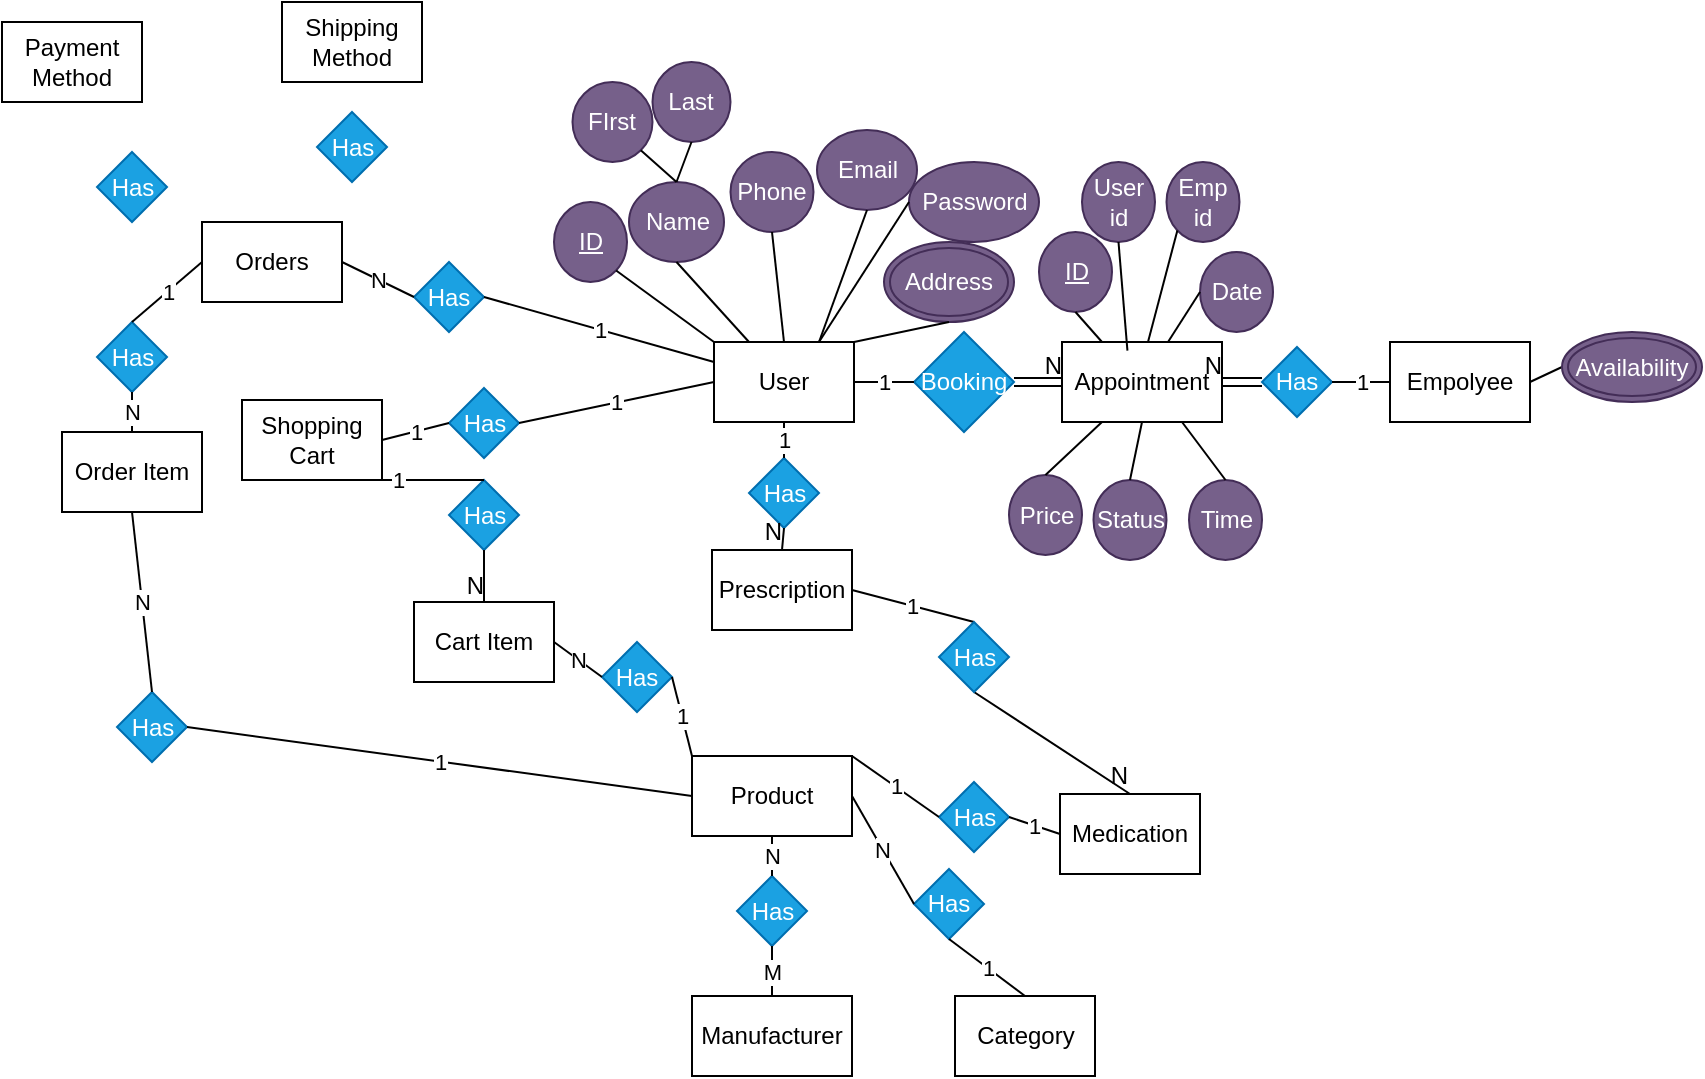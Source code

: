 <mxfile>
    <diagram id="TQx_pa-THHIWWzz3CzJG" name="Page-1">
        <mxGraphModel dx="1638" dy="1426" grid="1" gridSize="10" guides="1" tooltips="1" connect="1" arrows="1" fold="1" page="1" pageScale="1" pageWidth="850" pageHeight="1100" math="0" shadow="0">
            <root>
                <mxCell id="0"/>
                <mxCell id="1" parent="0"/>
                <mxCell id="3" value="Manufacturer" style="rounded=0;whiteSpace=wrap;html=1;" parent="1" vertex="1">
                    <mxGeometry x="325" y="427" width="80" height="40" as="geometry"/>
                </mxCell>
                <mxCell id="5" value="User" style="rounded=0;whiteSpace=wrap;html=1;" parent="1" vertex="1">
                    <mxGeometry x="336" y="100" width="70" height="40" as="geometry"/>
                </mxCell>
                <mxCell id="6" value="Prescription" style="rounded=0;whiteSpace=wrap;html=1;" parent="1" vertex="1">
                    <mxGeometry x="335" y="204" width="70" height="40" as="geometry"/>
                </mxCell>
                <mxCell id="7" value="Medication" style="rounded=0;whiteSpace=wrap;html=1;" parent="1" vertex="1">
                    <mxGeometry x="509" y="326" width="70" height="40" as="geometry"/>
                </mxCell>
                <mxCell id="8" value="Product" style="rounded=0;whiteSpace=wrap;html=1;" parent="1" vertex="1">
                    <mxGeometry x="325" y="307" width="80" height="40" as="geometry"/>
                </mxCell>
                <mxCell id="9" value="Empolyee" style="rounded=0;whiteSpace=wrap;html=1;" parent="1" vertex="1">
                    <mxGeometry x="674" y="100" width="70" height="40" as="geometry"/>
                </mxCell>
                <mxCell id="10" value="Appointment" style="rounded=0;whiteSpace=wrap;html=1;" parent="1" vertex="1">
                    <mxGeometry x="510" y="100" width="80" height="40" as="geometry"/>
                </mxCell>
                <mxCell id="11" value="Booking" style="rhombus;whiteSpace=wrap;html=1;fillColor=#1ba1e2;fontColor=#ffffff;strokeColor=#006EAF;" parent="1" vertex="1">
                    <mxGeometry x="436" y="95" width="50" height="50" as="geometry"/>
                </mxCell>
                <mxCell id="15" value="Has" style="rhombus;whiteSpace=wrap;html=1;fillColor=#1ba1e2;fontColor=#ffffff;strokeColor=#006EAF;" parent="1" vertex="1">
                    <mxGeometry x="610" y="102.5" width="35" height="35" as="geometry"/>
                </mxCell>
                <mxCell id="20" value="" style="shape=link;html=1;rounded=0;exitX=1;exitY=0.5;exitDx=0;exitDy=0;entryX=0;entryY=0.5;entryDx=0;entryDy=0;" parent="1" source="11" target="10" edge="1">
                    <mxGeometry relative="1" as="geometry">
                        <mxPoint x="400" y="160" as="sourcePoint"/>
                        <mxPoint x="560" y="160" as="targetPoint"/>
                    </mxGeometry>
                </mxCell>
                <mxCell id="21" value="N" style="resizable=0;html=1;align=right;verticalAlign=bottom;" parent="20" connectable="0" vertex="1">
                    <mxGeometry x="1" relative="1" as="geometry"/>
                </mxCell>
                <mxCell id="22" value="1" style="endArrow=none;html=1;rounded=0;exitX=1;exitY=0.5;exitDx=0;exitDy=0;entryX=0;entryY=0.5;entryDx=0;entryDy=0;" parent="1" source="5" target="11" edge="1">
                    <mxGeometry relative="1" as="geometry">
                        <mxPoint x="310" y="240" as="sourcePoint"/>
                        <mxPoint x="470" y="240" as="targetPoint"/>
                    </mxGeometry>
                </mxCell>
                <mxCell id="25" value="1" style="endArrow=none;html=1;rounded=0;exitX=1;exitY=0.5;exitDx=0;exitDy=0;entryX=0;entryY=0.5;entryDx=0;entryDy=0;" parent="1" source="15" target="9" edge="1">
                    <mxGeometry relative="1" as="geometry">
                        <mxPoint x="534" y="155" as="sourcePoint"/>
                        <mxPoint x="720" y="90" as="targetPoint"/>
                    </mxGeometry>
                </mxCell>
                <mxCell id="26" value="" style="endArrow=none;html=1;rounded=0;exitX=1;exitY=0.5;exitDx=0;exitDy=0;entryX=0;entryY=0.5;entryDx=0;entryDy=0;" parent="1" source="9" target="37" edge="1">
                    <mxGeometry relative="1" as="geometry">
                        <mxPoint x="734" y="125" as="sourcePoint"/>
                        <mxPoint x="784" y="125" as="targetPoint"/>
                    </mxGeometry>
                </mxCell>
                <mxCell id="29" value="Has" style="rhombus;whiteSpace=wrap;html=1;fillColor=#1ba1e2;fontColor=#ffffff;strokeColor=#006EAF;" vertex="1" parent="1">
                    <mxGeometry x="353.5" y="158" width="35" height="35" as="geometry"/>
                </mxCell>
                <mxCell id="35" value="Address" style="ellipse;shape=doubleEllipse;margin=3;whiteSpace=wrap;html=1;align=center;fillColor=#76608a;fontColor=#ffffff;strokeColor=#432D57;" vertex="1" parent="1">
                    <mxGeometry x="421" y="50" width="65" height="40" as="geometry"/>
                </mxCell>
                <mxCell id="36" value="" style="endArrow=none;html=1;rounded=0;exitX=1;exitY=0;exitDx=0;exitDy=0;entryX=0.5;entryY=1;entryDx=0;entryDy=0;" edge="1" parent="1" source="5" target="35">
                    <mxGeometry relative="1" as="geometry">
                        <mxPoint x="330" y="80" as="sourcePoint"/>
                        <mxPoint x="490" y="80" as="targetPoint"/>
                    </mxGeometry>
                </mxCell>
                <mxCell id="37" value="Availability" style="ellipse;shape=doubleEllipse;margin=3;whiteSpace=wrap;html=1;align=center;fillColor=#76608a;fontColor=#ffffff;strokeColor=#432D57;" vertex="1" parent="1">
                    <mxGeometry x="760" y="95" width="70" height="35" as="geometry"/>
                </mxCell>
                <mxCell id="39" value="1" style="endArrow=none;html=1;rounded=0;exitX=0.5;exitY=0;exitDx=0;exitDy=0;entryX=0.5;entryY=1;entryDx=0;entryDy=0;" edge="1" parent="1" source="29" target="5">
                    <mxGeometry relative="1" as="geometry">
                        <mxPoint x="467" y="323" as="sourcePoint"/>
                        <mxPoint x="470" y="220" as="targetPoint"/>
                    </mxGeometry>
                </mxCell>
                <mxCell id="42" value="1" style="endArrow=none;html=1;rounded=0;entryX=0.5;entryY=0;entryDx=0;entryDy=0;exitX=1;exitY=0.5;exitDx=0;exitDy=0;" edge="1" parent="1" source="6" target="45">
                    <mxGeometry relative="1" as="geometry">
                        <mxPoint x="524" y="262" as="sourcePoint"/>
                        <mxPoint x="544" y="261" as="targetPoint"/>
                    </mxGeometry>
                </mxCell>
                <mxCell id="43" value="" style="endArrow=none;html=1;rounded=0;exitX=0.5;exitY=1;exitDx=0;exitDy=0;entryX=0.5;entryY=0;entryDx=0;entryDy=0;" edge="1" parent="1" source="45" target="7">
                    <mxGeometry relative="1" as="geometry">
                        <mxPoint x="544" y="301" as="sourcePoint"/>
                        <mxPoint x="821" y="326" as="targetPoint"/>
                    </mxGeometry>
                </mxCell>
                <mxCell id="44" value="N" style="resizable=0;html=1;align=right;verticalAlign=bottom;" connectable="0" vertex="1" parent="43">
                    <mxGeometry x="1" relative="1" as="geometry"/>
                </mxCell>
                <mxCell id="45" value="Has" style="rhombus;whiteSpace=wrap;html=1;fillColor=#1ba1e2;fontColor=#ffffff;strokeColor=#006EAF;" vertex="1" parent="1">
                    <mxGeometry x="448.5" y="240" width="35" height="35" as="geometry"/>
                </mxCell>
                <mxCell id="14" value="Has" style="rhombus;whiteSpace=wrap;html=1;fillColor=#1ba1e2;fontColor=#ffffff;strokeColor=#006EAF;" parent="1" vertex="1">
                    <mxGeometry x="448.5" y="320" width="35" height="35" as="geometry"/>
                </mxCell>
                <mxCell id="49" value="1" style="endArrow=none;html=1;rounded=0;exitX=0;exitY=0.5;exitDx=0;exitDy=0;entryX=1;entryY=0.5;entryDx=0;entryDy=0;" edge="1" parent="1" source="7" target="14">
                    <mxGeometry relative="1" as="geometry">
                        <mxPoint x="651" y="316" as="sourcePoint"/>
                        <mxPoint x="480" y="340" as="targetPoint"/>
                    </mxGeometry>
                </mxCell>
                <mxCell id="50" value="1" style="endArrow=none;html=1;rounded=0;entryX=1;entryY=0;entryDx=0;entryDy=0;exitX=0;exitY=0.5;exitDx=0;exitDy=0;" edge="1" parent="1" source="14" target="8">
                    <mxGeometry relative="1" as="geometry">
                        <mxPoint x="450" y="300" as="sourcePoint"/>
                        <mxPoint x="654" y="362" as="targetPoint"/>
                    </mxGeometry>
                </mxCell>
                <mxCell id="51" value="Has" style="rhombus;whiteSpace=wrap;html=1;fillColor=#1ba1e2;fontColor=#ffffff;strokeColor=#006EAF;" vertex="1" parent="1">
                    <mxGeometry x="347.5" y="367" width="35" height="35" as="geometry"/>
                </mxCell>
                <mxCell id="63" value="N" style="endArrow=none;html=1;rounded=0;entryX=0.5;entryY=1;entryDx=0;entryDy=0;exitX=0.5;exitY=0;exitDx=0;exitDy=0;" edge="1" parent="1" source="51" target="8">
                    <mxGeometry relative="1" as="geometry">
                        <mxPoint x="365" y="367" as="sourcePoint"/>
                        <mxPoint x="465" y="357" as="targetPoint"/>
                    </mxGeometry>
                </mxCell>
                <mxCell id="64" value="M" style="endArrow=none;html=1;rounded=0;exitX=0.5;exitY=1;exitDx=0;exitDy=0;entryX=0.5;entryY=0;entryDx=0;entryDy=0;" edge="1" parent="1" source="51" target="3">
                    <mxGeometry relative="1" as="geometry">
                        <mxPoint x="305" y="357" as="sourcePoint"/>
                        <mxPoint x="465" y="357" as="targetPoint"/>
                    </mxGeometry>
                </mxCell>
                <mxCell id="67" value="Category" style="whiteSpace=wrap;html=1;align=center;" vertex="1" parent="1">
                    <mxGeometry x="456.5" y="427" width="70" height="40" as="geometry"/>
                </mxCell>
                <mxCell id="68" value="Has" style="rhombus;whiteSpace=wrap;html=1;fillColor=#1ba1e2;fontColor=#ffffff;strokeColor=#006EAF;" vertex="1" parent="1">
                    <mxGeometry x="436" y="363.5" width="35" height="35" as="geometry"/>
                </mxCell>
                <mxCell id="72" value="N" style="endArrow=none;html=1;rounded=0;exitX=1;exitY=0.5;exitDx=0;exitDy=0;entryX=0;entryY=0.5;entryDx=0;entryDy=0;" edge="1" parent="1" source="8" target="68">
                    <mxGeometry relative="1" as="geometry">
                        <mxPoint x="265" y="337" as="sourcePoint"/>
                        <mxPoint x="425" y="337" as="targetPoint"/>
                    </mxGeometry>
                </mxCell>
                <mxCell id="73" value="1" style="endArrow=none;html=1;rounded=0;exitX=0.5;exitY=1;exitDx=0;exitDy=0;entryX=0.5;entryY=0;entryDx=0;entryDy=0;" edge="1" parent="1" source="68" target="67">
                    <mxGeometry relative="1" as="geometry">
                        <mxPoint x="265" y="337" as="sourcePoint"/>
                        <mxPoint x="425" y="337" as="targetPoint"/>
                    </mxGeometry>
                </mxCell>
                <mxCell id="76" value="" style="endArrow=none;html=1;rounded=0;exitX=0.5;exitY=1;exitDx=0;exitDy=0;entryX=0.5;entryY=0;entryDx=0;entryDy=0;" edge="1" parent="1" source="29" target="6">
                    <mxGeometry relative="1" as="geometry">
                        <mxPoint x="380" y="196" as="sourcePoint"/>
                        <mxPoint x="380" y="221" as="targetPoint"/>
                    </mxGeometry>
                </mxCell>
                <mxCell id="77" value="N" style="resizable=0;html=1;align=right;verticalAlign=bottom;" connectable="0" vertex="1" parent="76">
                    <mxGeometry x="1" relative="1" as="geometry"/>
                </mxCell>
                <mxCell id="78" value="Shopping Cart" style="whiteSpace=wrap;html=1;align=center;" vertex="1" parent="1">
                    <mxGeometry x="100" y="129" width="70" height="40" as="geometry"/>
                </mxCell>
                <mxCell id="79" value="Has" style="rhombus;whiteSpace=wrap;html=1;fillColor=#1ba1e2;fontColor=#ffffff;strokeColor=#006EAF;" vertex="1" parent="1">
                    <mxGeometry x="203.5" y="123" width="35" height="35" as="geometry"/>
                </mxCell>
                <mxCell id="80" value="1" style="endArrow=none;html=1;rounded=0;exitX=1;exitY=0.5;exitDx=0;exitDy=0;entryX=0;entryY=0.5;entryDx=0;entryDy=0;" edge="1" parent="1" source="79" target="5">
                    <mxGeometry relative="1" as="geometry">
                        <mxPoint x="320" y="230" as="sourcePoint"/>
                        <mxPoint x="480" y="230" as="targetPoint"/>
                    </mxGeometry>
                </mxCell>
                <mxCell id="81" value="1" style="endArrow=none;html=1;rounded=0;exitX=1;exitY=0.5;exitDx=0;exitDy=0;entryX=0;entryY=0.5;entryDx=0;entryDy=0;" edge="1" parent="1" source="78" target="79">
                    <mxGeometry relative="1" as="geometry">
                        <mxPoint x="320" y="230" as="sourcePoint"/>
                        <mxPoint x="480" y="230" as="targetPoint"/>
                    </mxGeometry>
                </mxCell>
                <mxCell id="82" value="Cart Item" style="whiteSpace=wrap;html=1;align=center;" vertex="1" parent="1">
                    <mxGeometry x="186" y="230" width="70" height="40" as="geometry"/>
                </mxCell>
                <mxCell id="83" value="Has" style="rhombus;whiteSpace=wrap;html=1;fillColor=#1ba1e2;fontColor=#ffffff;strokeColor=#006EAF;" vertex="1" parent="1">
                    <mxGeometry x="203.5" y="169" width="35" height="35" as="geometry"/>
                </mxCell>
                <mxCell id="84" value="1" style="endArrow=none;html=1;rounded=0;exitX=0.5;exitY=1;exitDx=0;exitDy=0;entryX=0.5;entryY=0;entryDx=0;entryDy=0;" edge="1" parent="1" source="78" target="83">
                    <mxGeometry relative="1" as="geometry">
                        <mxPoint x="320" y="180" as="sourcePoint"/>
                        <mxPoint x="480" y="180" as="targetPoint"/>
                    </mxGeometry>
                </mxCell>
                <mxCell id="85" value="" style="endArrow=none;html=1;rounded=0;exitX=0.5;exitY=1;exitDx=0;exitDy=0;entryX=0.5;entryY=0;entryDx=0;entryDy=0;" edge="1" parent="1" source="83" target="82">
                    <mxGeometry relative="1" as="geometry">
                        <mxPoint x="320" y="180" as="sourcePoint"/>
                        <mxPoint x="480" y="180" as="targetPoint"/>
                    </mxGeometry>
                </mxCell>
                <mxCell id="86" value="N" style="resizable=0;html=1;align=right;verticalAlign=bottom;" connectable="0" vertex="1" parent="85">
                    <mxGeometry x="1" relative="1" as="geometry"/>
                </mxCell>
                <mxCell id="87" value="Has" style="rhombus;whiteSpace=wrap;html=1;fillColor=#1ba1e2;fontColor=#ffffff;strokeColor=#006EAF;" vertex="1" parent="1">
                    <mxGeometry x="280" y="250" width="35" height="35" as="geometry"/>
                </mxCell>
                <mxCell id="89" value="N" style="endArrow=none;html=1;rounded=0;exitX=1;exitY=0.5;exitDx=0;exitDy=0;entryX=0;entryY=0.5;entryDx=0;entryDy=0;" edge="1" parent="1" source="82" target="87">
                    <mxGeometry relative="1" as="geometry">
                        <mxPoint x="320" y="230" as="sourcePoint"/>
                        <mxPoint x="480" y="230" as="targetPoint"/>
                    </mxGeometry>
                </mxCell>
                <mxCell id="91" value="1" style="endArrow=none;html=1;rounded=0;exitX=1;exitY=0.5;exitDx=0;exitDy=0;entryX=0;entryY=0;entryDx=0;entryDy=0;" edge="1" parent="1" source="87" target="8">
                    <mxGeometry relative="1" as="geometry">
                        <mxPoint x="320" y="230" as="sourcePoint"/>
                        <mxPoint x="480" y="230" as="targetPoint"/>
                    </mxGeometry>
                </mxCell>
                <mxCell id="92" value="Orders" style="whiteSpace=wrap;html=1;align=center;" vertex="1" parent="1">
                    <mxGeometry x="80" y="40" width="70" height="40" as="geometry"/>
                </mxCell>
                <mxCell id="93" value="Order Item" style="whiteSpace=wrap;html=1;align=center;" vertex="1" parent="1">
                    <mxGeometry x="10" y="145" width="70" height="40" as="geometry"/>
                </mxCell>
                <mxCell id="94" value="Has" style="rhombus;whiteSpace=wrap;html=1;fillColor=#1ba1e2;fontColor=#ffffff;strokeColor=#006EAF;" vertex="1" parent="1">
                    <mxGeometry x="186" y="60" width="35" height="35" as="geometry"/>
                </mxCell>
                <mxCell id="96" value="Has" style="rhombus;whiteSpace=wrap;html=1;fillColor=#1ba1e2;fontColor=#ffffff;strokeColor=#006EAF;" vertex="1" parent="1">
                    <mxGeometry x="27.5" y="90" width="35" height="35" as="geometry"/>
                </mxCell>
                <mxCell id="98" value="1" style="endArrow=none;html=1;rounded=0;exitX=1;exitY=0.5;exitDx=0;exitDy=0;entryX=0;entryY=0.25;entryDx=0;entryDy=0;" edge="1" parent="1" source="94" target="5">
                    <mxGeometry relative="1" as="geometry">
                        <mxPoint x="180" y="160" as="sourcePoint"/>
                        <mxPoint x="340" y="160" as="targetPoint"/>
                    </mxGeometry>
                </mxCell>
                <mxCell id="99" value="N" style="endArrow=none;html=1;rounded=0;exitX=1;exitY=0.5;exitDx=0;exitDy=0;entryX=0;entryY=0.5;entryDx=0;entryDy=0;" edge="1" parent="1" source="92" target="94">
                    <mxGeometry relative="1" as="geometry">
                        <mxPoint x="180" y="160" as="sourcePoint"/>
                        <mxPoint x="340" y="160" as="targetPoint"/>
                    </mxGeometry>
                </mxCell>
                <mxCell id="100" value="1" style="endArrow=none;html=1;rounded=0;exitX=0;exitY=0.5;exitDx=0;exitDy=0;entryX=0.5;entryY=0;entryDx=0;entryDy=0;" edge="1" parent="1" source="92" target="96">
                    <mxGeometry relative="1" as="geometry">
                        <mxPoint x="180" y="160" as="sourcePoint"/>
                        <mxPoint x="340" y="160" as="targetPoint"/>
                    </mxGeometry>
                </mxCell>
                <mxCell id="101" value="N" style="endArrow=none;html=1;rounded=0;exitX=0.5;exitY=1;exitDx=0;exitDy=0;entryX=0.5;entryY=0;entryDx=0;entryDy=0;" edge="1" parent="1" source="96" target="93">
                    <mxGeometry relative="1" as="geometry">
                        <mxPoint x="180" y="160" as="sourcePoint"/>
                        <mxPoint x="340" y="160" as="targetPoint"/>
                    </mxGeometry>
                </mxCell>
                <mxCell id="103" value="Has" style="rhombus;whiteSpace=wrap;html=1;fillColor=#1ba1e2;fontColor=#ffffff;strokeColor=#006EAF;" vertex="1" parent="1">
                    <mxGeometry x="37.5" y="275" width="35" height="35" as="geometry"/>
                </mxCell>
                <mxCell id="104" value="N" style="endArrow=none;html=1;rounded=0;exitX=0.5;exitY=1;exitDx=0;exitDy=0;entryX=0.5;entryY=0;entryDx=0;entryDy=0;" edge="1" parent="1" source="93" target="103">
                    <mxGeometry relative="1" as="geometry">
                        <mxPoint x="190" y="250" as="sourcePoint"/>
                        <mxPoint x="350" y="250" as="targetPoint"/>
                    </mxGeometry>
                </mxCell>
                <mxCell id="105" value="1" style="endArrow=none;html=1;rounded=0;exitX=1;exitY=0.5;exitDx=0;exitDy=0;entryX=0;entryY=0.5;entryDx=0;entryDy=0;" edge="1" parent="1" source="103" target="8">
                    <mxGeometry relative="1" as="geometry">
                        <mxPoint x="190" y="250" as="sourcePoint"/>
                        <mxPoint x="350" y="250" as="targetPoint"/>
                    </mxGeometry>
                </mxCell>
                <mxCell id="106" value="Payment Method" style="whiteSpace=wrap;html=1;align=center;" vertex="1" parent="1">
                    <mxGeometry x="-20" y="-60" width="70" height="40" as="geometry"/>
                </mxCell>
                <mxCell id="107" value="Shipping&lt;br&gt;Method" style="whiteSpace=wrap;html=1;align=center;" vertex="1" parent="1">
                    <mxGeometry x="120" y="-70" width="70" height="40" as="geometry"/>
                </mxCell>
                <mxCell id="108" value="Has" style="rhombus;whiteSpace=wrap;html=1;fillColor=#1ba1e2;fontColor=#ffffff;strokeColor=#006EAF;" vertex="1" parent="1">
                    <mxGeometry x="27.5" y="5" width="35" height="35" as="geometry"/>
                </mxCell>
                <mxCell id="109" value="Has" style="rhombus;whiteSpace=wrap;html=1;fillColor=#1ba1e2;fontColor=#ffffff;strokeColor=#006EAF;" vertex="1" parent="1">
                    <mxGeometry x="137.5" y="-15" width="35" height="35" as="geometry"/>
                </mxCell>
                <mxCell id="110" value="" style="shape=link;html=1;rounded=0;exitX=0;exitY=0.5;exitDx=0;exitDy=0;entryX=1;entryY=0.5;entryDx=0;entryDy=0;" edge="1" parent="1" source="15" target="10">
                    <mxGeometry relative="1" as="geometry">
                        <mxPoint x="350" y="200" as="sourcePoint"/>
                        <mxPoint x="510" y="200" as="targetPoint"/>
                    </mxGeometry>
                </mxCell>
                <mxCell id="111" value="N" style="resizable=0;html=1;align=right;verticalAlign=bottom;" connectable="0" vertex="1" parent="110">
                    <mxGeometry x="1" relative="1" as="geometry"/>
                </mxCell>
                <mxCell id="112" value="Email" style="ellipse;whiteSpace=wrap;html=1;align=center;fontStyle=0;fillColor=#76608a;fontColor=#ffffff;strokeColor=#432D57;" vertex="1" parent="1">
                    <mxGeometry x="387.5" y="-6" width="50" height="40" as="geometry"/>
                </mxCell>
                <mxCell id="113" value="Phone" style="ellipse;whiteSpace=wrap;html=1;align=center;fontStyle=0;fillColor=#76608a;fontColor=#ffffff;strokeColor=#432D57;" vertex="1" parent="1">
                    <mxGeometry x="344.25" y="5" width="41.5" height="40" as="geometry"/>
                </mxCell>
                <mxCell id="114" value="Last" style="ellipse;whiteSpace=wrap;html=1;align=center;fontStyle=0;fillColor=#76608a;fontColor=#ffffff;strokeColor=#432D57;" vertex="1" parent="1">
                    <mxGeometry x="305.25" y="-40" width="39" height="40" as="geometry"/>
                </mxCell>
                <mxCell id="115" value="FIrst" style="ellipse;whiteSpace=wrap;html=1;align=center;fontStyle=0;fillColor=#76608a;fontColor=#ffffff;strokeColor=#432D57;" vertex="1" parent="1">
                    <mxGeometry x="265.25" y="-30" width="40" height="40" as="geometry"/>
                </mxCell>
                <mxCell id="116" value="Name" style="ellipse;whiteSpace=wrap;html=1;align=center;fontStyle=0;fillColor=#76608a;fontColor=#ffffff;strokeColor=#432D57;" vertex="1" parent="1">
                    <mxGeometry x="293.5" y="20" width="47.5" height="40" as="geometry"/>
                </mxCell>
                <mxCell id="117" value="ID" style="ellipse;whiteSpace=wrap;html=1;align=center;fontStyle=4;fillColor=#76608a;fontColor=#ffffff;strokeColor=#432D57;" vertex="1" parent="1">
                    <mxGeometry x="256" y="30" width="36.5" height="40" as="geometry"/>
                </mxCell>
                <mxCell id="118" value="Password" style="ellipse;whiteSpace=wrap;html=1;align=center;fontStyle=0;fillColor=#76608a;fontColor=#ffffff;strokeColor=#432D57;" vertex="1" parent="1">
                    <mxGeometry x="433.5" y="10" width="65" height="40" as="geometry"/>
                </mxCell>
                <mxCell id="120" value="" style="endArrow=none;html=1;rounded=0;exitX=1;exitY=1;exitDx=0;exitDy=0;entryX=0;entryY=0;entryDx=0;entryDy=0;" edge="1" parent="1" source="117" target="5">
                    <mxGeometry relative="1" as="geometry">
                        <mxPoint x="416" y="110" as="sourcePoint"/>
                        <mxPoint x="463.5" y="100" as="targetPoint"/>
                    </mxGeometry>
                </mxCell>
                <mxCell id="121" value="" style="endArrow=none;html=1;rounded=0;exitX=0.5;exitY=1;exitDx=0;exitDy=0;entryX=0.25;entryY=0;entryDx=0;entryDy=0;" edge="1" parent="1" source="116" target="5">
                    <mxGeometry relative="1" as="geometry">
                        <mxPoint x="426" y="120" as="sourcePoint"/>
                        <mxPoint x="473.5" y="110" as="targetPoint"/>
                    </mxGeometry>
                </mxCell>
                <mxCell id="122" value="" style="endArrow=none;html=1;rounded=0;exitX=0.5;exitY=1;exitDx=0;exitDy=0;entryX=0.5;entryY=0;entryDx=0;entryDy=0;" edge="1" parent="1" source="113" target="5">
                    <mxGeometry relative="1" as="geometry">
                        <mxPoint x="436" y="130" as="sourcePoint"/>
                        <mxPoint x="483.5" y="120" as="targetPoint"/>
                    </mxGeometry>
                </mxCell>
                <mxCell id="123" value="" style="endArrow=none;html=1;rounded=0;exitX=0.5;exitY=1;exitDx=0;exitDy=0;entryX=0.75;entryY=0;entryDx=0;entryDy=0;" edge="1" parent="1" source="112" target="5">
                    <mxGeometry relative="1" as="geometry">
                        <mxPoint x="446" y="140" as="sourcePoint"/>
                        <mxPoint x="493.5" y="130" as="targetPoint"/>
                    </mxGeometry>
                </mxCell>
                <mxCell id="124" value="" style="endArrow=none;html=1;rounded=0;exitX=0;exitY=0.5;exitDx=0;exitDy=0;entryX=0.75;entryY=0;entryDx=0;entryDy=0;" edge="1" parent="1" source="118" target="5">
                    <mxGeometry relative="1" as="geometry">
                        <mxPoint x="456" y="150" as="sourcePoint"/>
                        <mxPoint x="503.5" y="140" as="targetPoint"/>
                    </mxGeometry>
                </mxCell>
                <mxCell id="125" value="" style="endArrow=none;html=1;rounded=0;exitX=1;exitY=1;exitDx=0;exitDy=0;entryX=0.5;entryY=0;entryDx=0;entryDy=0;" edge="1" parent="1" source="115" target="116">
                    <mxGeometry relative="1" as="geometry">
                        <mxPoint x="466" y="160" as="sourcePoint"/>
                        <mxPoint x="513.5" y="150" as="targetPoint"/>
                    </mxGeometry>
                </mxCell>
                <mxCell id="127" value="" style="endArrow=none;html=1;rounded=0;exitX=0.5;exitY=1;exitDx=0;exitDy=0;entryX=0.5;entryY=0;entryDx=0;entryDy=0;" edge="1" parent="1" source="114" target="116">
                    <mxGeometry relative="1" as="geometry">
                        <mxPoint x="476" y="170" as="sourcePoint"/>
                        <mxPoint x="523.5" y="160" as="targetPoint"/>
                    </mxGeometry>
                </mxCell>
                <mxCell id="128" value="ID" style="ellipse;whiteSpace=wrap;html=1;align=center;fontStyle=4;fillColor=#76608a;fontColor=#ffffff;strokeColor=#432D57;" vertex="1" parent="1">
                    <mxGeometry x="498.5" y="45" width="36.5" height="40" as="geometry"/>
                </mxCell>
                <mxCell id="129" value="User id" style="ellipse;whiteSpace=wrap;html=1;align=center;fontStyle=0;fillColor=#76608a;fontColor=#ffffff;strokeColor=#432D57;" vertex="1" parent="1">
                    <mxGeometry x="520" y="10" width="36.5" height="40" as="geometry"/>
                </mxCell>
                <mxCell id="130" value="Emp id" style="ellipse;whiteSpace=wrap;html=1;align=center;fontStyle=0;fillColor=#76608a;fontColor=#ffffff;strokeColor=#432D57;" vertex="1" parent="1">
                    <mxGeometry x="562.25" y="10" width="36.5" height="40" as="geometry"/>
                </mxCell>
                <mxCell id="132" value="Date" style="ellipse;whiteSpace=wrap;html=1;align=center;fontStyle=0;fillColor=#76608a;fontColor=#ffffff;strokeColor=#432D57;" vertex="1" parent="1">
                    <mxGeometry x="579" y="55" width="36.5" height="40" as="geometry"/>
                </mxCell>
                <mxCell id="133" value="Time" style="ellipse;whiteSpace=wrap;html=1;align=center;fontStyle=0;fillColor=#76608a;fontColor=#ffffff;strokeColor=#432D57;" vertex="1" parent="1">
                    <mxGeometry x="573.5" y="169" width="36.5" height="40" as="geometry"/>
                </mxCell>
                <mxCell id="134" value="&lt;meta charset=&quot;utf-8&quot;&gt;Status" style="ellipse;whiteSpace=wrap;html=1;align=center;fontStyle=0;fillColor=#76608a;fontColor=#ffffff;strokeColor=#432D57;" vertex="1" parent="1">
                    <mxGeometry x="525.75" y="169" width="36.5" height="40" as="geometry"/>
                </mxCell>
                <mxCell id="135" value="Price" style="ellipse;whiteSpace=wrap;html=1;align=center;fontStyle=0;fillColor=#76608a;fontColor=#ffffff;strokeColor=#432D57;" vertex="1" parent="1">
                    <mxGeometry x="483.5" y="166.5" width="36.5" height="40" as="geometry"/>
                </mxCell>
                <mxCell id="137" value="" style="endArrow=none;html=1;rounded=0;exitX=0.5;exitY=1;exitDx=0;exitDy=0;entryX=0.25;entryY=0;entryDx=0;entryDy=0;" edge="1" parent="1" source="128" target="10">
                    <mxGeometry relative="1" as="geometry">
                        <mxPoint x="422.5" y="44" as="sourcePoint"/>
                        <mxPoint x="398.5" y="110" as="targetPoint"/>
                    </mxGeometry>
                </mxCell>
                <mxCell id="138" value="" style="endArrow=none;html=1;rounded=0;exitX=0.5;exitY=1;exitDx=0;exitDy=0;entryX=0.409;entryY=0.108;entryDx=0;entryDy=0;entryPerimeter=0;" edge="1" parent="1" source="129" target="10">
                    <mxGeometry relative="1" as="geometry">
                        <mxPoint x="526.75" y="95" as="sourcePoint"/>
                        <mxPoint x="540" y="110" as="targetPoint"/>
                    </mxGeometry>
                </mxCell>
                <mxCell id="139" value="" style="endArrow=none;html=1;rounded=0;exitX=0;exitY=1;exitDx=0;exitDy=0;" edge="1" parent="1" source="130">
                    <mxGeometry relative="1" as="geometry">
                        <mxPoint x="548.25" y="60" as="sourcePoint"/>
                        <mxPoint x="553" y="100" as="targetPoint"/>
                    </mxGeometry>
                </mxCell>
                <mxCell id="140" value="" style="endArrow=none;html=1;rounded=0;exitX=0;exitY=0.5;exitDx=0;exitDy=0;" edge="1" parent="1" source="132">
                    <mxGeometry relative="1" as="geometry">
                        <mxPoint x="558.25" y="70" as="sourcePoint"/>
                        <mxPoint x="563" y="100" as="targetPoint"/>
                    </mxGeometry>
                </mxCell>
                <mxCell id="141" value="" style="endArrow=none;html=1;rounded=0;entryX=0.5;entryY=0;entryDx=0;entryDy=0;" edge="1" parent="1" target="135">
                    <mxGeometry relative="1" as="geometry">
                        <mxPoint x="530" y="140" as="sourcePoint"/>
                        <mxPoint x="573.36" y="133.72" as="targetPoint"/>
                    </mxGeometry>
                </mxCell>
                <mxCell id="142" value="" style="endArrow=none;html=1;rounded=0;exitX=0.5;exitY=1;exitDx=0;exitDy=0;entryX=0.5;entryY=0;entryDx=0;entryDy=0;" edge="1" parent="1" source="10" target="134">
                    <mxGeometry relative="1" as="geometry">
                        <mxPoint x="578.25" y="90" as="sourcePoint"/>
                        <mxPoint x="583.36" y="143.72" as="targetPoint"/>
                    </mxGeometry>
                </mxCell>
                <mxCell id="143" value="" style="endArrow=none;html=1;rounded=0;exitX=0.75;exitY=1;exitDx=0;exitDy=0;entryX=0.5;entryY=0;entryDx=0;entryDy=0;" edge="1" parent="1" source="10" target="133">
                    <mxGeometry relative="1" as="geometry">
                        <mxPoint x="588.25" y="100" as="sourcePoint"/>
                        <mxPoint x="593.36" y="153.72" as="targetPoint"/>
                    </mxGeometry>
                </mxCell>
            </root>
        </mxGraphModel>
    </diagram>
</mxfile>